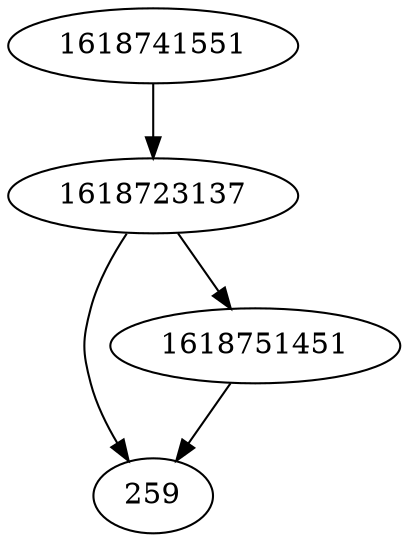 strict digraph  {
1618723137;
259;
1618751451;
1618741551;
1618723137 -> 259;
1618723137 -> 1618751451;
1618751451 -> 259;
1618741551 -> 1618723137;
}
